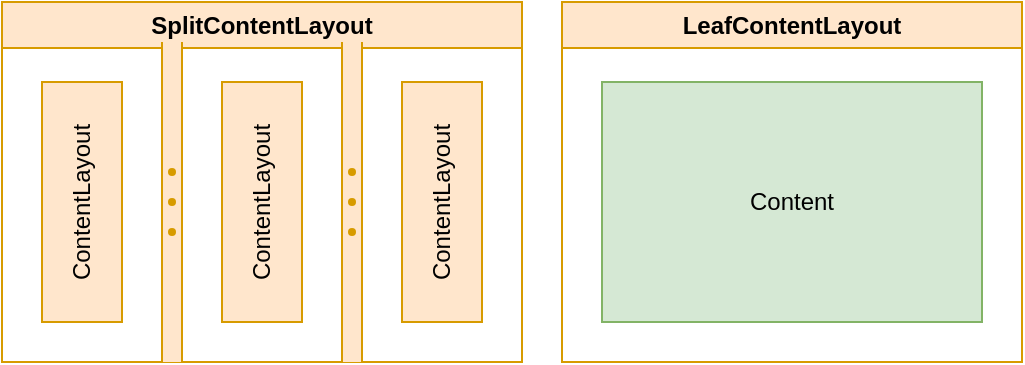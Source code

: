 <mxfile version="26.2.2">
  <diagram name="Page-1" id="dQ3_nkjfHzIPM96NH0KZ">
    <mxGraphModel dx="1428" dy="849" grid="1" gridSize="10" guides="1" tooltips="1" connect="1" arrows="1" fold="1" page="1" pageScale="1" pageWidth="850" pageHeight="1100" math="0" shadow="0">
      <root>
        <mxCell id="0" />
        <mxCell id="1" parent="0" />
        <mxCell id="Pcxero0CiSbf2tbfJ2MJ-83" value="" style="rounded=0;whiteSpace=wrap;html=1;strokeColor=none;" parent="1" vertex="1">
          <mxGeometry x="300" y="20" width="230" height="180" as="geometry" />
        </mxCell>
        <mxCell id="Pcxero0CiSbf2tbfJ2MJ-81" value="" style="rounded=0;whiteSpace=wrap;html=1;strokeColor=none;" parent="1" vertex="1">
          <mxGeometry x="20" y="20" width="260" height="180" as="geometry" />
        </mxCell>
        <mxCell id="Pcxero0CiSbf2tbfJ2MJ-52" value="SplitContentLayout" style="swimlane;whiteSpace=wrap;html=1;startSize=23;fillColor=#ffe6cc;strokeColor=#d79b00;" parent="1" vertex="1">
          <mxGeometry x="20" y="20" width="260" height="180" as="geometry" />
        </mxCell>
        <mxCell id="Pcxero0CiSbf2tbfJ2MJ-53" value="" style="verticalLabelPosition=bottom;shadow=0;dashed=0;align=center;html=1;verticalAlign=top;strokeWidth=1;shape=mxgraph.mockup.forms.splitter;strokeColor=#d79b00;direction=north;fillColor=#ffe6cc;" parent="Pcxero0CiSbf2tbfJ2MJ-52" vertex="1">
          <mxGeometry x="80" y="20" width="10" height="160" as="geometry" />
        </mxCell>
        <mxCell id="Pcxero0CiSbf2tbfJ2MJ-54" value="" style="verticalLabelPosition=bottom;shadow=0;dashed=0;align=center;html=1;verticalAlign=top;strokeWidth=1;shape=mxgraph.mockup.forms.splitter;strokeColor=#d79b00;direction=north;fillColor=#ffe6cc;" parent="Pcxero0CiSbf2tbfJ2MJ-52" vertex="1">
          <mxGeometry x="170" y="20" width="10" height="160" as="geometry" />
        </mxCell>
        <mxCell id="Pcxero0CiSbf2tbfJ2MJ-56" value="ContentLayout" style="rounded=0;whiteSpace=wrap;html=1;direction=west;horizontal=0;fillColor=#ffe6cc;strokeColor=#d79b00;" parent="Pcxero0CiSbf2tbfJ2MJ-52" vertex="1">
          <mxGeometry x="20" y="40" width="40" height="120" as="geometry" />
        </mxCell>
        <mxCell id="Pcxero0CiSbf2tbfJ2MJ-58" value="ContentLayout" style="rounded=0;whiteSpace=wrap;html=1;direction=west;horizontal=0;fillColor=#ffe6cc;strokeColor=#d79b00;" parent="Pcxero0CiSbf2tbfJ2MJ-52" vertex="1">
          <mxGeometry x="110" y="40" width="40" height="120" as="geometry" />
        </mxCell>
        <mxCell id="Pcxero0CiSbf2tbfJ2MJ-59" value="ContentLayout" style="rounded=0;whiteSpace=wrap;html=1;direction=west;horizontal=0;fillColor=#ffe6cc;strokeColor=#d79b00;" parent="Pcxero0CiSbf2tbfJ2MJ-52" vertex="1">
          <mxGeometry x="200" y="40" width="40" height="120" as="geometry" />
        </mxCell>
        <mxCell id="Pcxero0CiSbf2tbfJ2MJ-71" value="LeafContentLayout" style="swimlane;whiteSpace=wrap;html=1;startSize=23;fillColor=#ffe6cc;strokeColor=#d79b00;glass=0;" parent="1" vertex="1">
          <mxGeometry x="300" y="20" width="230" height="180" as="geometry" />
        </mxCell>
        <mxCell id="Pcxero0CiSbf2tbfJ2MJ-77" value="Content" style="rounded=0;whiteSpace=wrap;html=1;direction=west;horizontal=1;fillColor=#d5e8d4;strokeColor=#82b366;" parent="Pcxero0CiSbf2tbfJ2MJ-71" vertex="1">
          <mxGeometry x="20" y="40" width="190" height="120" as="geometry" />
        </mxCell>
      </root>
    </mxGraphModel>
  </diagram>
</mxfile>
